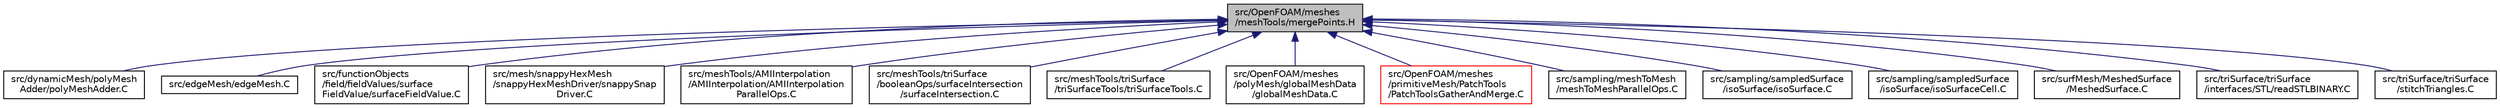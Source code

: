 digraph "src/OpenFOAM/meshes/meshTools/mergePoints.H"
{
  bgcolor="transparent";
  edge [fontname="Helvetica",fontsize="10",labelfontname="Helvetica",labelfontsize="10"];
  node [fontname="Helvetica",fontsize="10",shape=record];
  Node62 [label="src/OpenFOAM/meshes\l/meshTools/mergePoints.H",height=0.2,width=0.4,color="black", fillcolor="grey75", style="filled", fontcolor="black"];
  Node62 -> Node63 [dir="back",color="midnightblue",fontsize="10",style="solid",fontname="Helvetica"];
  Node63 [label="src/dynamicMesh/polyMesh\lAdder/polyMeshAdder.C",height=0.2,width=0.4,color="black",URL="$a00674.html"];
  Node62 -> Node64 [dir="back",color="midnightblue",fontsize="10",style="solid",fontname="Helvetica"];
  Node64 [label="src/edgeMesh/edgeMesh.C",height=0.2,width=0.4,color="black",URL="$a00920.html"];
  Node62 -> Node65 [dir="back",color="midnightblue",fontsize="10",style="solid",fontname="Helvetica"];
  Node65 [label="src/functionObjects\l/field/fieldValues/surface\lFieldValue/surfaceFieldValue.C",height=0.2,width=0.4,color="black",URL="$a04649.html"];
  Node62 -> Node66 [dir="back",color="midnightblue",fontsize="10",style="solid",fontname="Helvetica"];
  Node66 [label="src/mesh/snappyHexMesh\l/snappyHexMeshDriver/snappySnap\lDriver.C",height=0.2,width=0.4,color="black",URL="$a07832.html",tooltip="All to do with snapping to the surface. "];
  Node62 -> Node67 [dir="back",color="midnightblue",fontsize="10",style="solid",fontname="Helvetica"];
  Node67 [label="src/meshTools/AMIInterpolation\l/AMIInterpolation/AMIInterpolation\lParallelOps.C",height=0.2,width=0.4,color="black",URL="$a07940.html"];
  Node62 -> Node68 [dir="back",color="midnightblue",fontsize="10",style="solid",fontname="Helvetica"];
  Node68 [label="src/meshTools/triSurface\l/booleanOps/surfaceIntersection\l/surfaceIntersection.C",height=0.2,width=0.4,color="black",URL="$a08891.html"];
  Node62 -> Node69 [dir="back",color="midnightblue",fontsize="10",style="solid",fontname="Helvetica"];
  Node69 [label="src/meshTools/triSurface\l/triSurfaceTools/triSurfaceTools.C",height=0.2,width=0.4,color="black",URL="$a08954.html"];
  Node62 -> Node70 [dir="back",color="midnightblue",fontsize="10",style="solid",fontname="Helvetica"];
  Node70 [label="src/OpenFOAM/meshes\l/polyMesh/globalMeshData\l/globalMeshData.C",height=0.2,width=0.4,color="black",URL="$a12290.html"];
  Node62 -> Node71 [dir="back",color="midnightblue",fontsize="10",style="solid",fontname="Helvetica"];
  Node71 [label="src/OpenFOAM/meshes\l/primitiveMesh/PatchTools\l/PatchToolsGatherAndMerge.C",height=0.2,width=0.4,color="red",URL="$a12629.html"];
  Node62 -> Node73 [dir="back",color="midnightblue",fontsize="10",style="solid",fontname="Helvetica"];
  Node73 [label="src/sampling/meshToMesh\l/meshToMeshParallelOps.C",height=0.2,width=0.4,color="black",URL="$a14915.html"];
  Node62 -> Node74 [dir="back",color="midnightblue",fontsize="10",style="solid",fontname="Helvetica"];
  Node74 [label="src/sampling/sampledSurface\l/isoSurface/isoSurface.C",height=0.2,width=0.4,color="black",URL="$a15059.html"];
  Node62 -> Node75 [dir="back",color="midnightblue",fontsize="10",style="solid",fontname="Helvetica"];
  Node75 [label="src/sampling/sampledSurface\l/isoSurface/isoSurfaceCell.C",height=0.2,width=0.4,color="black",URL="$a15065.html"];
  Node62 -> Node76 [dir="back",color="midnightblue",fontsize="10",style="solid",fontname="Helvetica"];
  Node76 [label="src/surfMesh/MeshedSurface\l/MeshedSurface.C",height=0.2,width=0.4,color="black",URL="$a15359.html"];
  Node62 -> Node77 [dir="back",color="midnightblue",fontsize="10",style="solid",fontname="Helvetica"];
  Node77 [label="src/triSurface/triSurface\l/interfaces/STL/readSTLBINARY.C",height=0.2,width=0.4,color="black",URL="$a17486.html"];
  Node62 -> Node78 [dir="back",color="midnightblue",fontsize="10",style="solid",fontname="Helvetica"];
  Node78 [label="src/triSurface/triSurface\l/stitchTriangles.C",height=0.2,width=0.4,color="black",URL="$a17504.html"];
}
